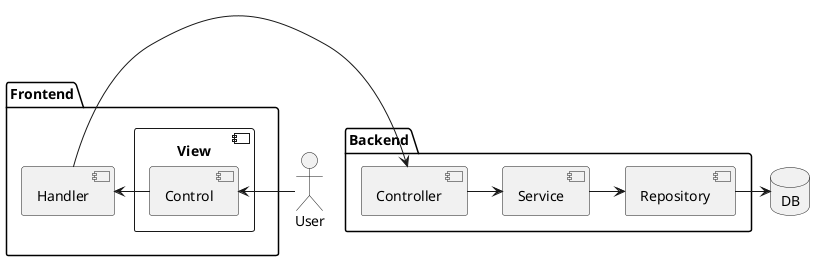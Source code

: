 @startuml
package "Frontend" {
  [Handler]
  component View {
    [Control] -> Handler
  }
}
actor User
User -> Control

database DB
package "Backend" {
  Handler -> [Controller]
  [Controller] -> [Service]
  [Service] -> [Repository]
  [Repository] -> [DB]
}
@enduml
